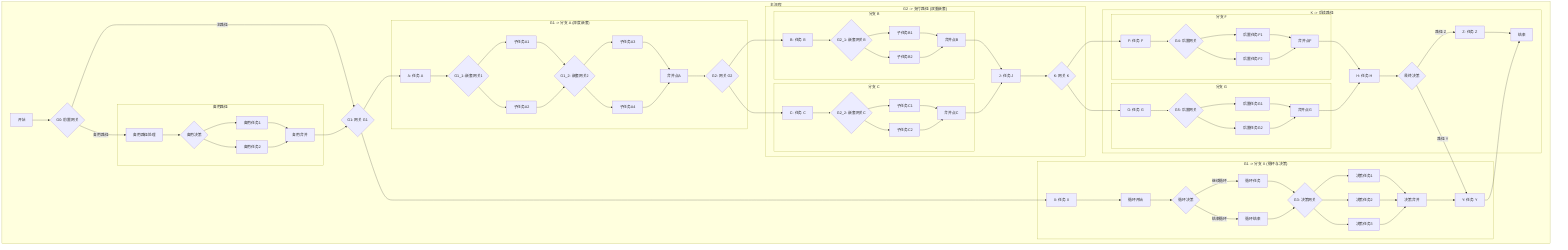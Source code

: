 graph TD
    subgraph "主流程"
        Start[开始] --> G0{G0: 前置网关}

        subgraph "备用路径"
            direction LR
            AltPath[备用路径处理] --> AltDecision{备用决策}
            AltDecision --> AltTask1[备用任务1] --> AltMerge[备用合并]
            AltDecision --> AltTask2[备用任务2] --> AltMerge
        end

        G0 -->|主路径| G1{G1: 网关 G1}
        G0 -->|备用路径| AltPath
        AltMerge --> G1

        subgraph "G1 -> 分支 A (深度嵌套)"
            direction LR
            A[A: 任务 A] --> G1_1{G1_1: 嵌套网关1}
            G1_1 --> SubA1[子任务A1] --> G1_2{G1_2: 嵌套网关2}
            G1_1 --> SubA2[子任务A2] --> G1_2
            G1_2 --> SubA3[子任务A3] --> MergeA[合并点A]
            G1_2 --> SubA4[子任务A4] --> MergeA
            MergeA --> G2{G2: 网关 G2}
        end

        subgraph "G1 -> 分支 X (循环与决策)"
            direction LR
            X[X: 任务 X] --> LoopStart[循环开始] --> LoopDecision{循环决策}
            LoopDecision -- 继续循环 --> LoopTask[循环任务] --> G3
            LoopDecision -- 结束循环 --> LoopEnd[循环结束] --> G3{G3: 决策网关}
            G3 --> Parallel1[决策任务1] --> MergeParallel[决策合并]
            G3 --> Parallel2[决策任务2] --> MergeParallel
            G3 --> Parallel3[决策任务3] --> MergeParallel
            MergeParallel --> Y[Y: 任务 Y]
        end

        G1 --> A
        G1 --> X

        subgraph "G2 -> 支付路径 (双重嵌套)"
            direction LR
            subgraph "分支 B"
                B[B: 任务 B] --> G2_1{G2_1: 嵌套网关B}
                G2_1 --> SubB1[子任务B1] --> MergeB[合并点B]
                G2_1 --> SubB2[子任务B2] --> MergeB
            end
            subgraph "分支 C"
                C[C: 任务 C] --> G2_2{G2_2: 嵌套网关C}
                G2_2 --> SubC1[子任务C1] --> MergeC[合并点C]
                G2_2 --> SubC2[子任务C2] --> MergeC
            end
            G2 --> B
            G2 --> C
            MergeB --> J[J: 任务 J]
            MergeC --> J
            J --> K{K: 网关 K}
        end

        subgraph "K -> 后续路径"
            direction LR
            subgraph "分支 F"
                F[F: 任务 F] --> G4{G4: 后置网关}
                G4 --> PostF1[后置任务F1] --> MergeF[合并点F]
                G4 --> PostF2[后置任务F2] --> MergeF
            end
            subgraph "分支 G"
                G[G: 任务 G] --> G5{G5: 后置网关}
                G5 --> PostG1[后置任务G1] --> MergeG[合并点G]
                G5 --> PostG2[后置任务G2] --> MergeG
            end
            K --> F
            K --> G
            MergeF --> H[H: 任务 H]
            MergeG --> H
            H --> FinalDecision{最终决策}
            FinalDecision -->|路径 Y| Y
            FinalDecision -->|路径 Z| Z[Z: 任务 Z] --> End[结束]
        end

        Y --> End
    end